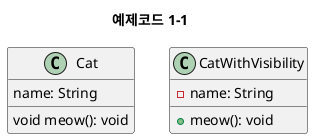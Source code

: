 @startuml
title 예제코드 1-1

class Cat {
  name: String
  void meow(): void
}

class CatWithVisibility {
  -name: String
  +meow(): void
}
@enduml